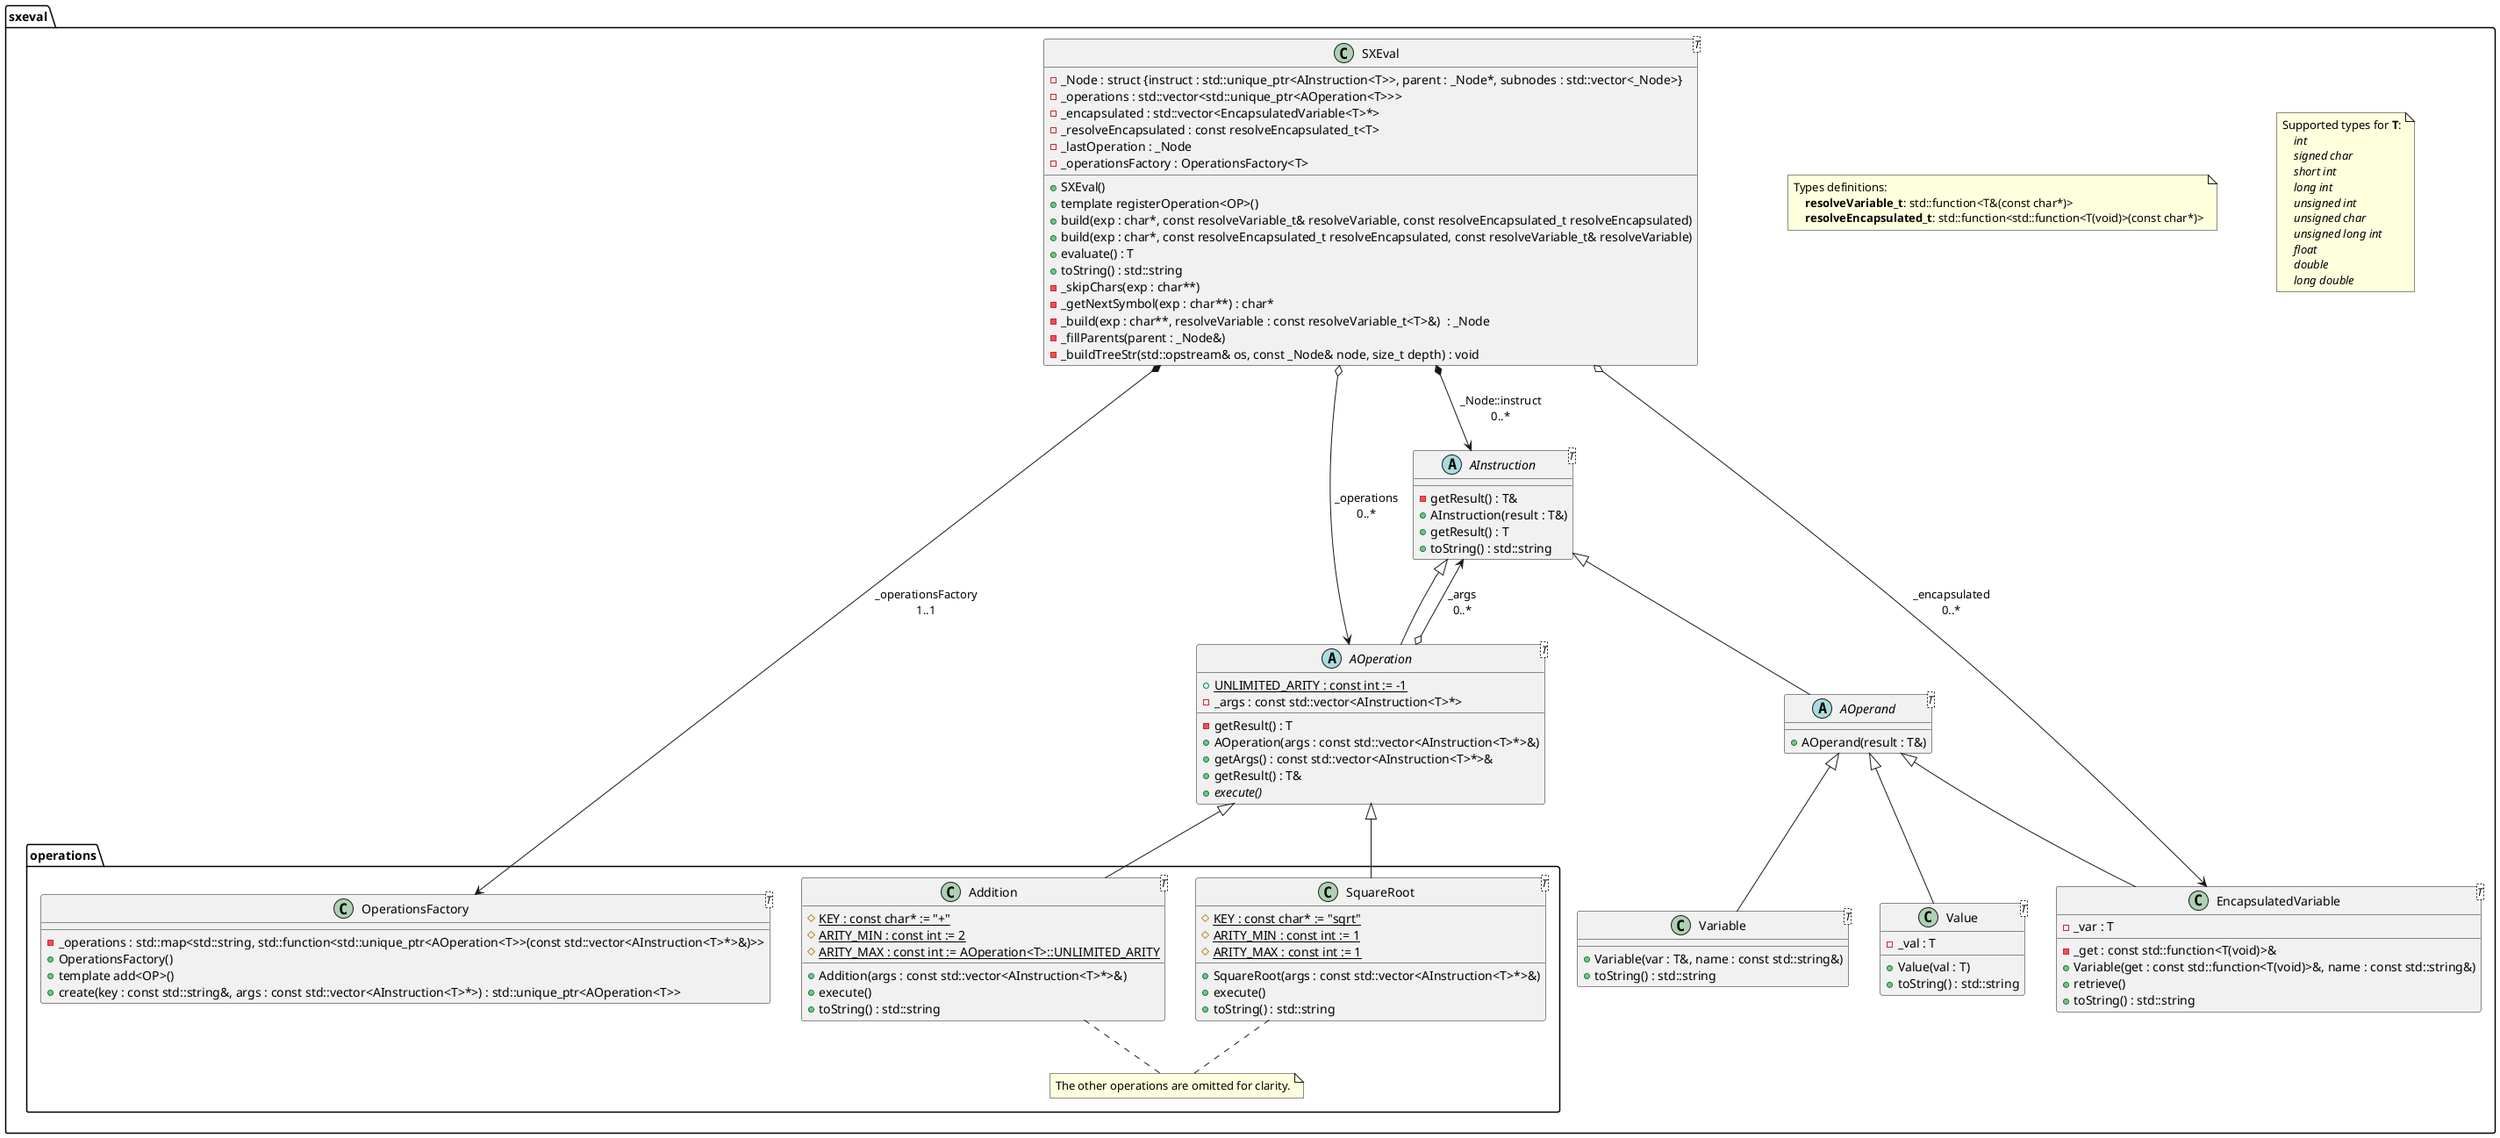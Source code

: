 @startuml

package sxeval {

    note as T_Note
        Supported types for <b>T</b>:
            <i>int</i>
            <i>signed char</i>
            <i>short int</i>
            <i>long int</i>
            <i>unsigned int</i>
            <i>unsigned char</i>
            <i>unsigned long int</i>
            <i>float</i>
            <i>double</i>
            <i>long double</i>
    end note

    note as alias_Note
        Types definitions:
            <b>resolveVariable_t</b>: std::function<T&(const char*)>
            <b>resolveEncapsulated_t</b>: std::function<std::function<T(void)>(const char*)>
    end note

    class SXEval<T> {
        - _Node : struct {instruct : std::unique_ptr<AInstruction<T>>, parent : _Node*, subnodes : std::vector<_Node>}
        -_operations : std::vector<std::unique_ptr<AOperation<T>>>
        -_encapsulated : std::vector<EncapsulatedVariable<T>*>
        -_resolveEncapsulated : const resolveEncapsulated_t<T>
        -_lastOperation : _Node
        -_operationsFactory : OperationsFactory<T>
        +SXEval()
        +template registerOperation<OP>()
        +build(exp : char*, const resolveVariable_t& resolveVariable, const resolveEncapsulated_t resolveEncapsulated)
        +build(exp : char*, const resolveEncapsulated_t resolveEncapsulated, const resolveVariable_t& resolveVariable)
        +evaluate() : T
        +toString() : std::string
        -_skipChars(exp : char**)
        -_getNextSymbol(exp : char**) : char*
        -_build(exp : char**, resolveVariable : const resolveVariable_t<T>&)  : _Node
        -_fillParents(parent : _Node&)
        -_buildTreeStr(std::opstream& os, const _Node& node, size_t depth) : void
    }


    abstract class AInstruction<T> {
        -getResult() : T&
        +AInstruction(result : T&)
        +getResult() : T
        +toString() : std::string
    }

    abstract class AOperation<T> extends AInstruction {
        +{static} UNLIMITED_ARITY : const int := -1
        -_args : const std::vector<AInstruction<T>*>
        -getResult() : T
        +AOperation(args : const std::vector<AInstruction<T>*>&)
        +getArgs() : const std::vector<AInstruction<T>*>&
        +getResult() : T&
        +{abstract} execute()
    }

    abstract class AOperand<T> extends AInstruction {
        +AOperand(result : T&)
    }

    class Value<T> extends AOperand {
        -_val : T
        +Value(val : T)
        +toString() : std::string
    }

    class Variable<T> extends AOperand {
        +Variable(var : T&, name : const std::string&)
        +toString() : std::string
    }

    class EncapsulatedVariable<T> extends AOperand {
        -_var : T
        -_get : const std::function<T(void)>&
        +Variable(get : const std::function<T(void)>&, name : const std::string&)
        +retrieve()
        +toString() : std::string
    }

    package operations {

        class OperationsFactory<T> {
            -_operations : std::map<std::string, std::function<std::unique_ptr<AOperation<T>>(const std::vector<AInstruction<T>*>&)>>
            +OperationsFactory()
            +template add<OP>()
            +create(key : const std::string&, args : const std::vector<AInstruction<T>*>) : std::unique_ptr<AOperation<T>>
        }

        class Addition<T> {
            #{static} KEY : const char* := "+"
            #{static} ARITY_MIN : const int := 2
            #{static} ARITY_MAX : const int := AOperation<T>::UNLIMITED_ARITY
            +Addition(args : const std::vector<AInstruction<T>*>&)
            +execute()
            +toString() : std::string
        }

        class SquareRoot<T> {
            #{static} KEY : const char* := "sqrt"
            #{static} ARITY_MIN : const int := 1
            #{static} ARITY_MAX : const int := 1
            +SquareRoot(args : const std::vector<AInstruction<T>*>&)
            +execute()
            +toString() : std::string
        }

        Addition -up-|> AOperation
        SquareRoot -up-|> AOperation

        note "The other operations are omitted for clarity." as ope_Note
        Addition .. ope_Note
        SquareRoot .. ope_Note

    }

    SXEval *--> AInstruction : _Node::instruct\n0..*
    SXEval *--> OperationsFactory : _operationsFactory\n1..1
    SXEval o--> AOperation : _operations\n0..*
    SXEval o--> EncapsulatedVariable : _encapsulated\n0..*
    AOperation o-up-> AInstruction : _args\n0..*

}

@enduml
